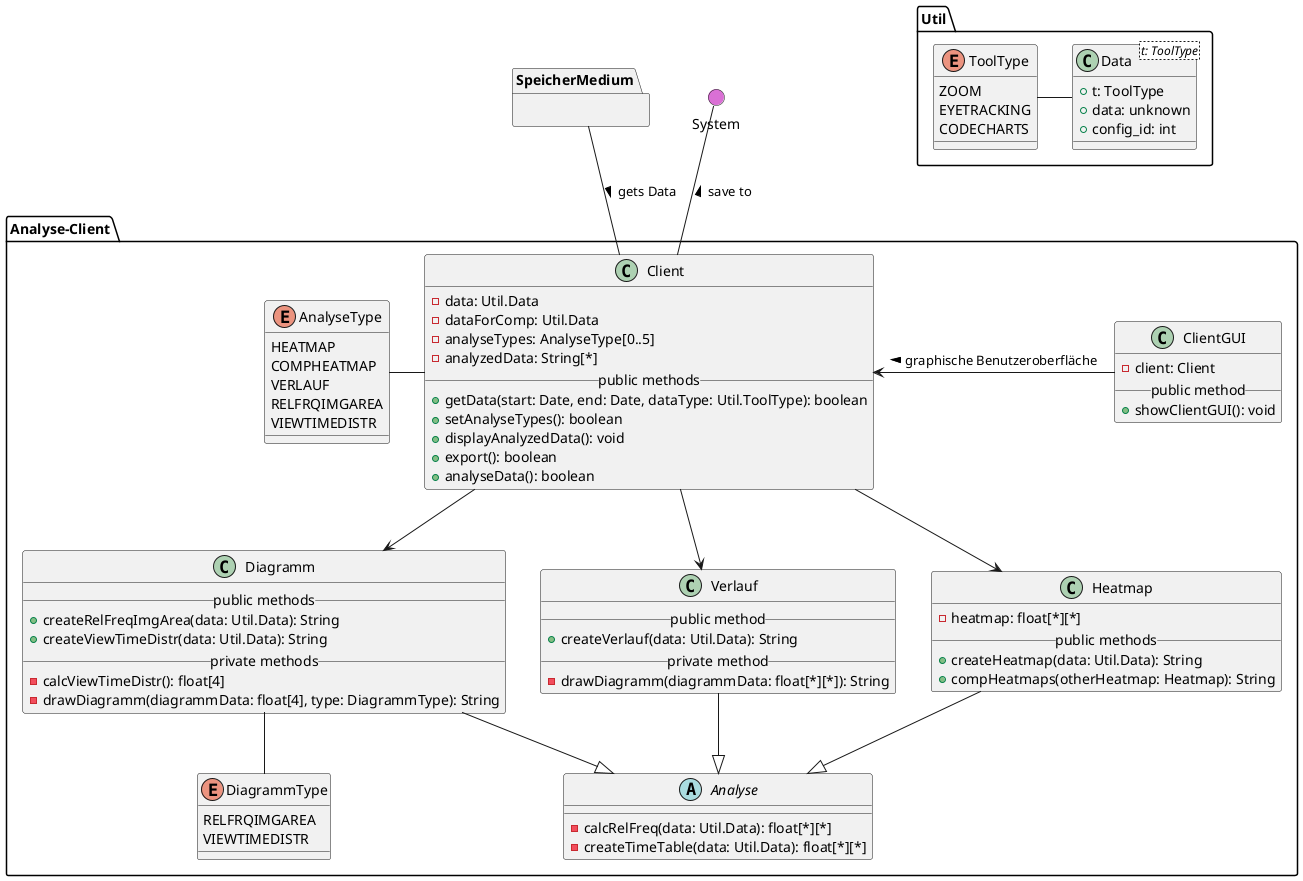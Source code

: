 @startuml analyseclient

' === ANALYSE CLIENT ===
package Analyse-Client{

    ' Client
    class Client {
        - data: Util.Data
        - dataForComp: Util.Data
        - analyseTypes: AnalyseType[0..5]
        - analyzedData: String[*]
        __public methods__
        + getData(start: Date, end: Date, dataType: Util.ToolType): boolean
        + setAnalyseTypes(): boolean
        + displayAnalyzedData(): void
        + export(): boolean
        + analyseData(): boolean
    }

    ' Analyse
    abstract Analyse {
        - calcRelFreq(data: Util.Data): float[*][*]
        - createTimeTable(data: Util.Data): float[*][*]
    }

    ' Heatmap
    class Heatmap {
        - heatmap: float[*][*]
        __public methods__
        + createHeatmap(data: Util.Data): String
        + compHeatmaps(otherHeatmap: Heatmap): String
    }

    ' Verlauf
    class Verlauf {
        __public method__
        + createVerlauf(data: Util.Data): String
        __private method__
        - drawDiagramm(diagrammData: float[*][*]): String
    }

    ' Diagramm
    class Diagramm {
        __public methods__
        + createRelFreqImgArea(data: Util.Data): String
        + createViewTimeDistr(data: Util.Data): String
        __private methods__
        - calcViewTimeDistr(): float[4]
        - drawDiagramm(diagrammData: float[4], type: DiagrammType): String
    }

    ' DiagrammType
    enum DiagrammType {
        RELFRQIMGAREA
        VIEWTIMEDISTR
    }

    ' Type
    enum AnalyseType {
        HEATMAP
        COMPHEATMAP
        VERLAUF
        RELFRQIMGAREA
        VIEWTIMEDISTR
    }

    ' ClientGUI
    class ClientGUI {
        - client: Client
        __public method__
        + showClientGUI(): void
    }

    ' Vererbung
    Analyse <|-u- Heatmap
    Analyse <|-u- Verlauf
    Analyse <|-u- Diagramm

    ' Interaktionen
    Client -d-> Heatmap
    Client -d-> Verlauf
    Client -d-> Diagramm
    Client -l- AnalyseType
    Client <-r- ClientGUI : < graphische Benutzeroberfläche
    Diagramm -- DiagrammType

}

' Blackbox
package SpeicherMedium {}

package Util {

    ' Typen der erhobenen Daten
    enum ToolType {
        ZOOM
        EYETRACKING
        CODECHARTS
    }

    ' Daten
    class Data<t: ToolType> {
        + t: ToolType
        + data: unknown
        + config_id: int
    }

    ' Interaktionen
    Data -l- ToolType
}

() System #DA70D5

' Interaktionen
Client -u- System: > save to
Client -u- SpeicherMedium : < gets Data

@enduml
